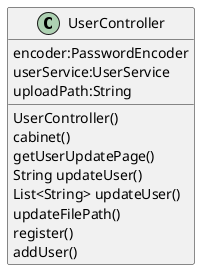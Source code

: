 @startuml
 class UserController {
 	encoder:PasswordEncoder
 	userService:UserService
 	uploadPath:String
 	UserController()
 	cabinet()
 	getUserUpdatePage()
 	String updateUser()
 	List<String> updateUser()
 	updateFilePath()
 	register()
 	addUser()
 }
@enduml